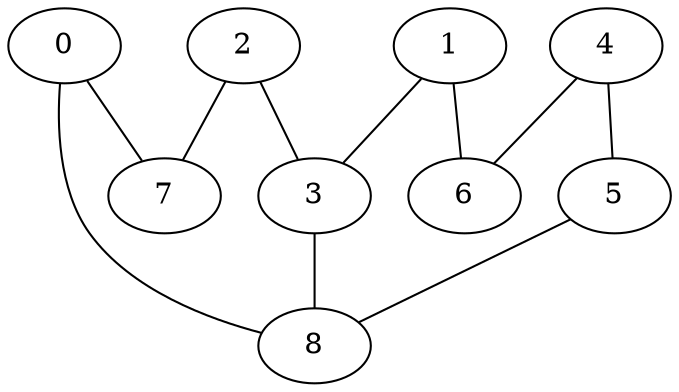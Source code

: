 graph "sampletest150-mod5_image1.bmp" {
	0	 [type=corner,
		x=83,
		y=429];
	7	 [type=corner,
		x=92,
		y=450];
	0 -- 7	 [angle0="1.17",
		frequency=1,
		type0=line];
	8	 [type=intersection,
		x=87,
		y=398];
	0 -- 8	 [angle0="-1.44",
		frequency=1,
		type0=line];
	1	 [type=corner,
		x=449,
		y=403];
	3	 [type=intersection,
		x=445,
		y=407];
	1 -- 3	 [angle0="-.79",
		frequency=1,
		type0=line];
	6	 [type=corner,
		x=453,
		y=74];
	1 -- 6	 [angle0="-1.56",
		frequency=1,
		type0=line];
	2	 [type=corner,
		x=453,
		y=457];
	2 -- 3	 [angle0="1.41",
		frequency=1,
		type0=line];
	2 -- 7	 [angle0=".02",
		frequency=1,
		type0=line];
	3 -- 8	 [angle0=".03",
		frequency=1,
		type0=line];
	4	 [type=corner,
		x=88,
		y=55];
	5	 [type=corner,
		x=78,
		y=394];
	4 -- 5	 [angle0="-1.54",
		frequency=1,
		type0=line];
	4 -- 6	 [angle0=".05",
		frequency=1,
		type0=line];
	5 -- 8	 [angle0=".42",
		frequency=1,
		type0=line];
}
